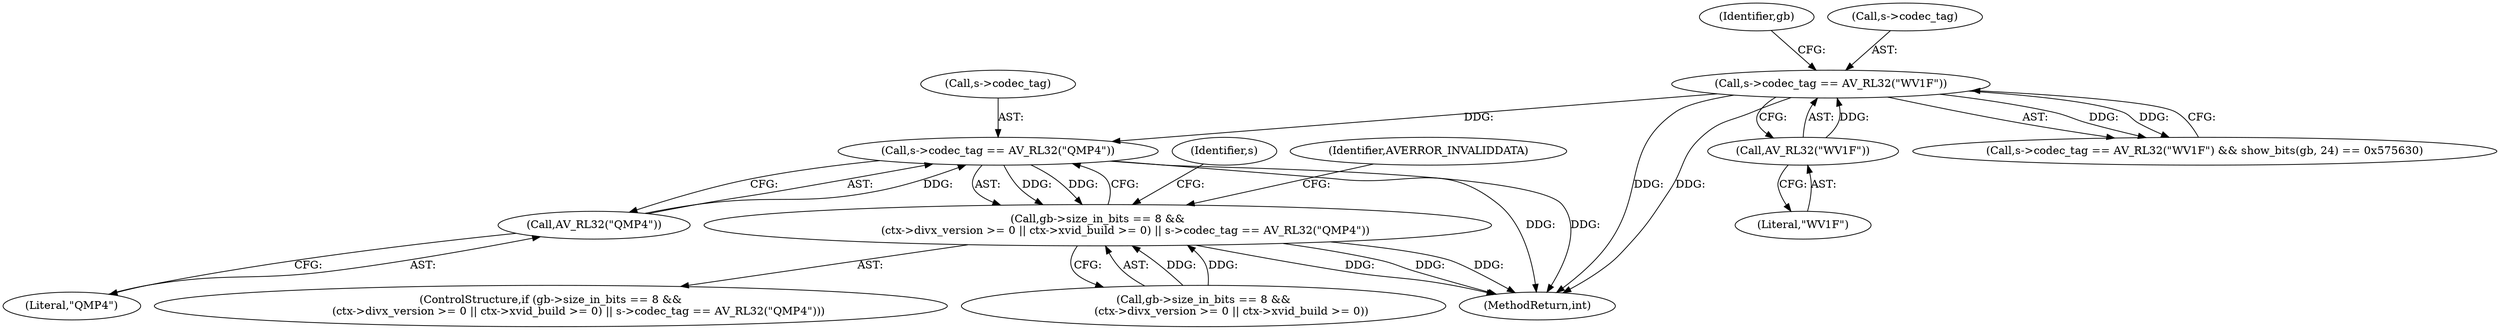 digraph "0_FFmpeg_bd27a9364ca274ca97f1df6d984e88a0700fb235_2@pointer" {
"1000201" [label="(Call,s->codec_tag == AV_RL32(\"QMP4\"))"];
"1000147" [label="(Call,s->codec_tag == AV_RL32(\"WV1F\"))"];
"1000151" [label="(Call,AV_RL32(\"WV1F\"))"];
"1000205" [label="(Call,AV_RL32(\"QMP4\"))"];
"1000183" [label="(Call,gb->size_in_bits == 8 &&\n                (ctx->divx_version >= 0 || ctx->xvid_build >= 0) || s->codec_tag == AV_RL32(\"QMP4\"))"];
"1000182" [label="(ControlStructure,if (gb->size_in_bits == 8 &&\n                (ctx->divx_version >= 0 || ctx->xvid_build >= 0) || s->codec_tag == AV_RL32(\"QMP4\")))"];
"1000202" [label="(Call,s->codec_tag)"];
"1000201" [label="(Call,s->codec_tag == AV_RL32(\"QMP4\"))"];
"1000183" [label="(Call,gb->size_in_bits == 8 &&\n                (ctx->divx_version >= 0 || ctx->xvid_build >= 0) || s->codec_tag == AV_RL32(\"QMP4\"))"];
"1000147" [label="(Call,s->codec_tag == AV_RL32(\"WV1F\"))"];
"1000155" [label="(Identifier,gb)"];
"1000148" [label="(Call,s->codec_tag)"];
"1000152" [label="(Literal,\"WV1F\")"];
"1000184" [label="(Call,gb->size_in_bits == 8 &&\n                (ctx->divx_version >= 0 || ctx->xvid_build >= 0))"];
"1000777" [label="(MethodReturn,int)"];
"1000210" [label="(Identifier,s)"];
"1000146" [label="(Call,s->codec_tag == AV_RL32(\"WV1F\") && show_bits(gb, 24) == 0x575630)"];
"1000151" [label="(Call,AV_RL32(\"WV1F\"))"];
"1000221" [label="(Identifier,AVERROR_INVALIDDATA)"];
"1000205" [label="(Call,AV_RL32(\"QMP4\"))"];
"1000206" [label="(Literal,\"QMP4\")"];
"1000201" -> "1000183"  [label="AST: "];
"1000201" -> "1000205"  [label="CFG: "];
"1000202" -> "1000201"  [label="AST: "];
"1000205" -> "1000201"  [label="AST: "];
"1000183" -> "1000201"  [label="CFG: "];
"1000201" -> "1000777"  [label="DDG: "];
"1000201" -> "1000777"  [label="DDG: "];
"1000201" -> "1000183"  [label="DDG: "];
"1000201" -> "1000183"  [label="DDG: "];
"1000147" -> "1000201"  [label="DDG: "];
"1000205" -> "1000201"  [label="DDG: "];
"1000147" -> "1000146"  [label="AST: "];
"1000147" -> "1000151"  [label="CFG: "];
"1000148" -> "1000147"  [label="AST: "];
"1000151" -> "1000147"  [label="AST: "];
"1000155" -> "1000147"  [label="CFG: "];
"1000146" -> "1000147"  [label="CFG: "];
"1000147" -> "1000777"  [label="DDG: "];
"1000147" -> "1000777"  [label="DDG: "];
"1000147" -> "1000146"  [label="DDG: "];
"1000147" -> "1000146"  [label="DDG: "];
"1000151" -> "1000147"  [label="DDG: "];
"1000151" -> "1000152"  [label="CFG: "];
"1000152" -> "1000151"  [label="AST: "];
"1000205" -> "1000206"  [label="CFG: "];
"1000206" -> "1000205"  [label="AST: "];
"1000183" -> "1000182"  [label="AST: "];
"1000183" -> "1000184"  [label="CFG: "];
"1000184" -> "1000183"  [label="AST: "];
"1000210" -> "1000183"  [label="CFG: "];
"1000221" -> "1000183"  [label="CFG: "];
"1000183" -> "1000777"  [label="DDG: "];
"1000183" -> "1000777"  [label="DDG: "];
"1000183" -> "1000777"  [label="DDG: "];
"1000184" -> "1000183"  [label="DDG: "];
"1000184" -> "1000183"  [label="DDG: "];
}
